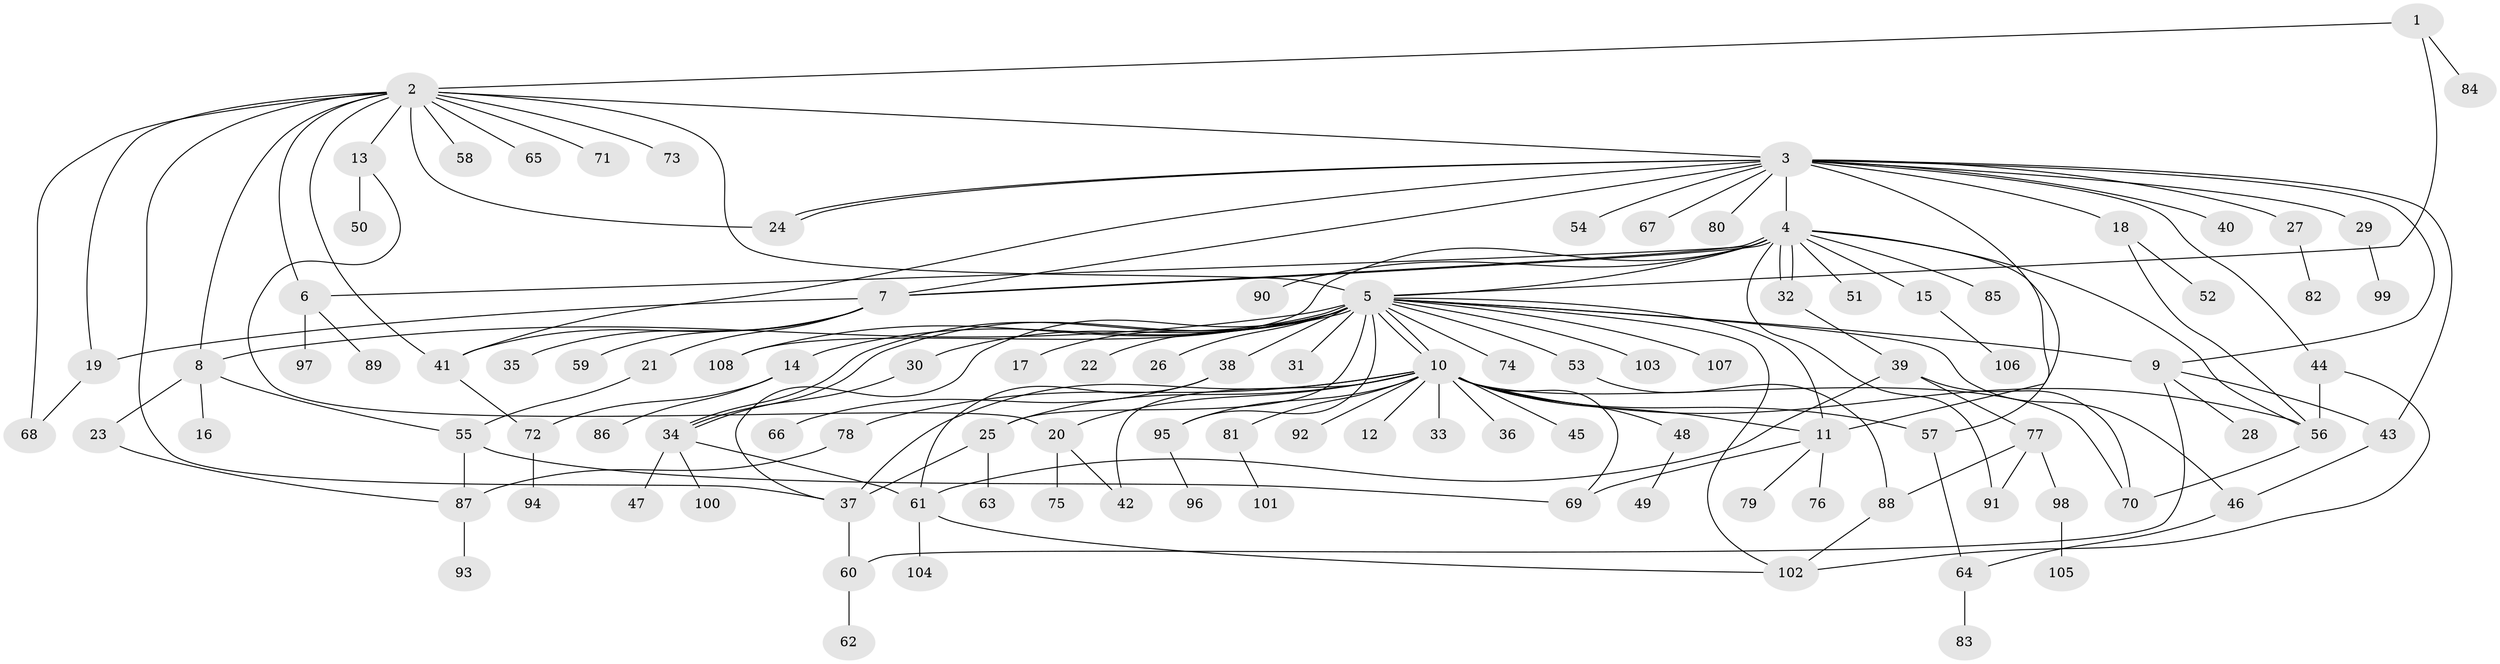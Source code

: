 // Generated by graph-tools (version 1.1) at 2025/25/03/09/25 03:25:56]
// undirected, 108 vertices, 157 edges
graph export_dot {
graph [start="1"]
  node [color=gray90,style=filled];
  1;
  2;
  3;
  4;
  5;
  6;
  7;
  8;
  9;
  10;
  11;
  12;
  13;
  14;
  15;
  16;
  17;
  18;
  19;
  20;
  21;
  22;
  23;
  24;
  25;
  26;
  27;
  28;
  29;
  30;
  31;
  32;
  33;
  34;
  35;
  36;
  37;
  38;
  39;
  40;
  41;
  42;
  43;
  44;
  45;
  46;
  47;
  48;
  49;
  50;
  51;
  52;
  53;
  54;
  55;
  56;
  57;
  58;
  59;
  60;
  61;
  62;
  63;
  64;
  65;
  66;
  67;
  68;
  69;
  70;
  71;
  72;
  73;
  74;
  75;
  76;
  77;
  78;
  79;
  80;
  81;
  82;
  83;
  84;
  85;
  86;
  87;
  88;
  89;
  90;
  91;
  92;
  93;
  94;
  95;
  96;
  97;
  98;
  99;
  100;
  101;
  102;
  103;
  104;
  105;
  106;
  107;
  108;
  1 -- 2;
  1 -- 5;
  1 -- 84;
  2 -- 3;
  2 -- 5;
  2 -- 6;
  2 -- 8;
  2 -- 13;
  2 -- 19;
  2 -- 24;
  2 -- 37;
  2 -- 41;
  2 -- 58;
  2 -- 65;
  2 -- 68;
  2 -- 71;
  2 -- 73;
  3 -- 4;
  3 -- 7;
  3 -- 9;
  3 -- 11;
  3 -- 18;
  3 -- 24;
  3 -- 24;
  3 -- 27;
  3 -- 29;
  3 -- 40;
  3 -- 41;
  3 -- 43;
  3 -- 44;
  3 -- 54;
  3 -- 67;
  3 -- 80;
  4 -- 5;
  4 -- 6;
  4 -- 7;
  4 -- 7;
  4 -- 15;
  4 -- 32;
  4 -- 32;
  4 -- 51;
  4 -- 56;
  4 -- 57;
  4 -- 85;
  4 -- 90;
  4 -- 91;
  4 -- 108;
  5 -- 8;
  5 -- 9;
  5 -- 10;
  5 -- 10;
  5 -- 11;
  5 -- 14;
  5 -- 17;
  5 -- 22;
  5 -- 25;
  5 -- 26;
  5 -- 30;
  5 -- 31;
  5 -- 34;
  5 -- 34;
  5 -- 37;
  5 -- 38;
  5 -- 46;
  5 -- 53;
  5 -- 74;
  5 -- 95;
  5 -- 102;
  5 -- 103;
  5 -- 107;
  5 -- 108;
  6 -- 89;
  6 -- 97;
  7 -- 19;
  7 -- 21;
  7 -- 35;
  7 -- 41;
  7 -- 59;
  8 -- 16;
  8 -- 23;
  8 -- 55;
  9 -- 28;
  9 -- 43;
  9 -- 60;
  10 -- 11;
  10 -- 12;
  10 -- 20;
  10 -- 25;
  10 -- 33;
  10 -- 36;
  10 -- 37;
  10 -- 42;
  10 -- 45;
  10 -- 48;
  10 -- 56;
  10 -- 57;
  10 -- 69;
  10 -- 70;
  10 -- 78;
  10 -- 81;
  10 -- 92;
  10 -- 95;
  11 -- 69;
  11 -- 76;
  11 -- 79;
  13 -- 20;
  13 -- 50;
  14 -- 72;
  14 -- 86;
  15 -- 106;
  18 -- 52;
  18 -- 56;
  19 -- 68;
  20 -- 42;
  20 -- 75;
  21 -- 55;
  23 -- 87;
  25 -- 37;
  25 -- 63;
  27 -- 82;
  29 -- 99;
  30 -- 34;
  32 -- 39;
  34 -- 47;
  34 -- 61;
  34 -- 100;
  37 -- 60;
  38 -- 61;
  38 -- 66;
  39 -- 61;
  39 -- 70;
  39 -- 77;
  41 -- 72;
  43 -- 46;
  44 -- 56;
  44 -- 102;
  46 -- 64;
  48 -- 49;
  53 -- 88;
  55 -- 69;
  55 -- 87;
  56 -- 70;
  57 -- 64;
  60 -- 62;
  61 -- 102;
  61 -- 104;
  64 -- 83;
  72 -- 94;
  77 -- 88;
  77 -- 91;
  77 -- 98;
  78 -- 87;
  81 -- 101;
  87 -- 93;
  88 -- 102;
  95 -- 96;
  98 -- 105;
}
